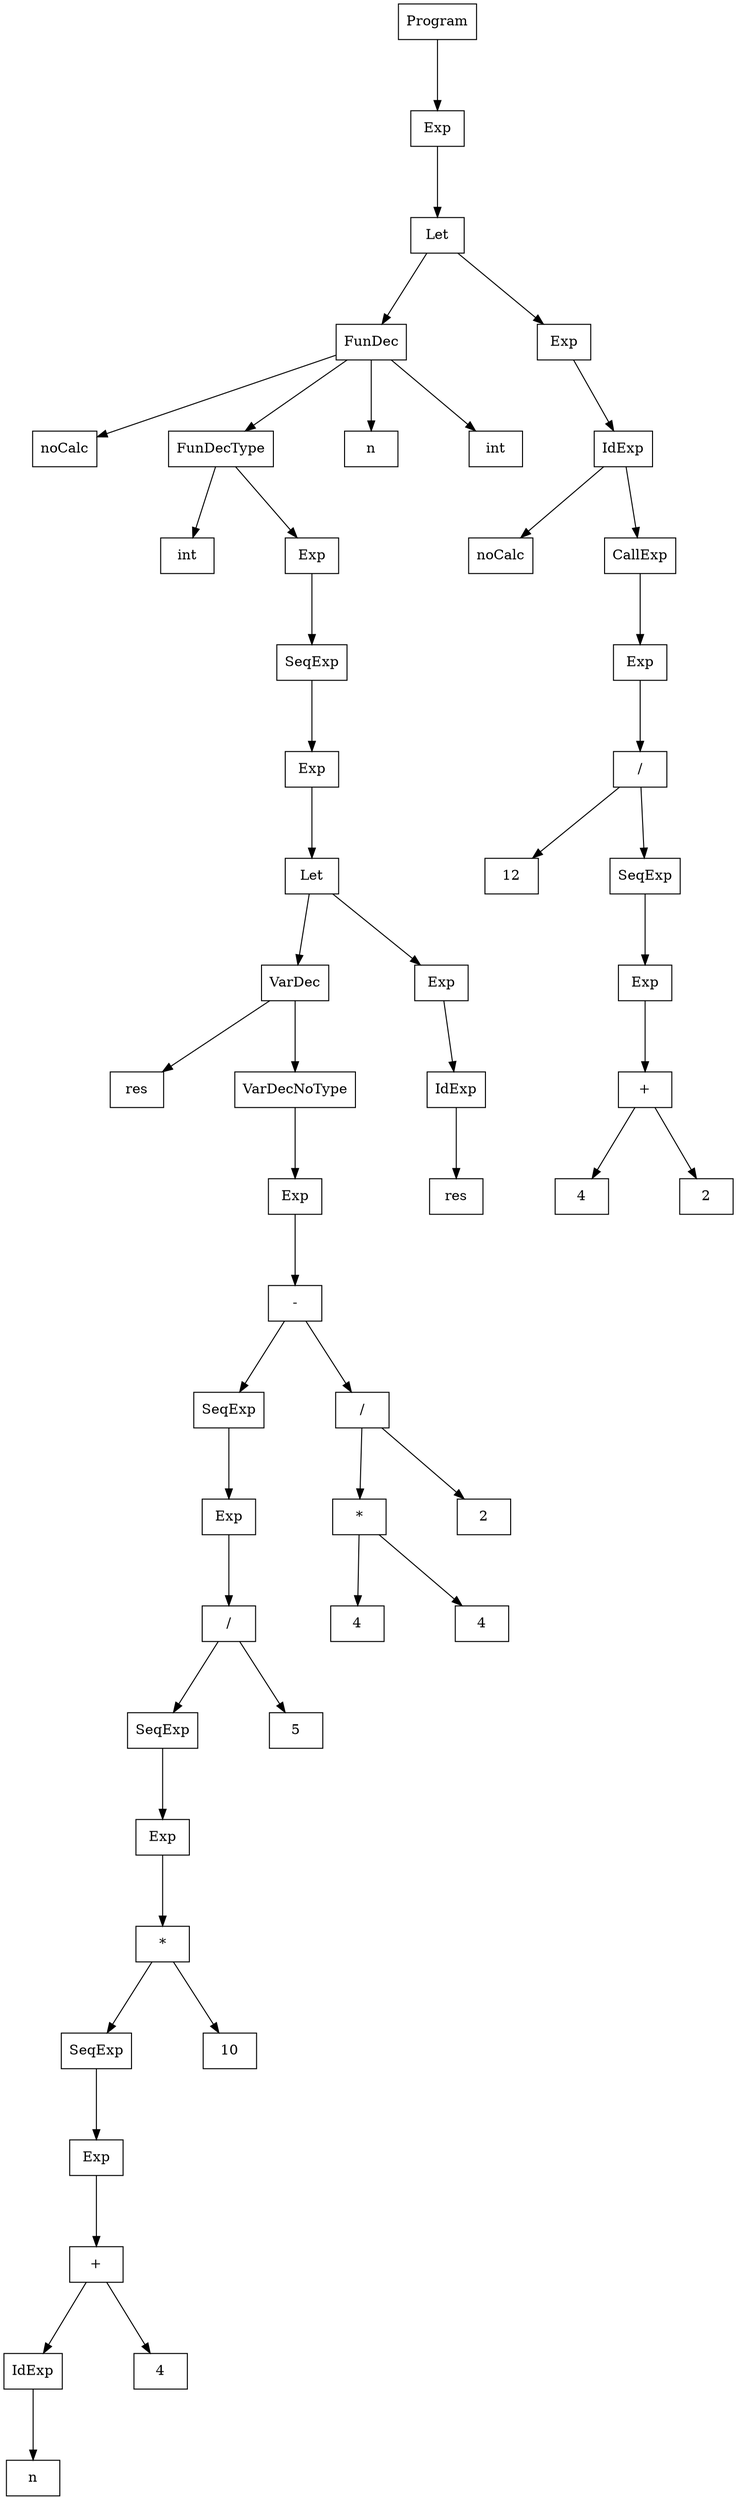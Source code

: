 digraph "ast"{

	nodesep=1;
	ranksep=1;

	N2 [label="Let", shape="box"];
	N3 [label="FunDec", shape="box"];
	N4 [label="noCalc", shape="box"];
	N5 [label="FunDecType", shape="box"];
	N6 [label="int", shape="box"];
	N8 [label="SeqExp", shape="box"];
	N10 [label="Let", shape="box"];
	N11 [label="VarDec", shape="box"];
	N12 [label="res", shape="box"];
	N13 [label="VarDecNoType", shape="box"];
	N15 [label="-", shape="box"];
	N16 [label="SeqExp", shape="box"];
	N18 [label="/", shape="box"];
	N19 [label="SeqExp", shape="box"];
	N21 [label="*", shape="box"];
	N22 [label="SeqExp", shape="box"];
	N24 [label="+", shape="box"];
	N25 [label="IdExp", shape="box"];
	N26 [label="n", shape="box"];
	N27 [label="4", shape="box"];
	N23 [label="Exp", shape="box"];
	N28 [label="10", shape="box"];
	N20 [label="Exp", shape="box"];
	N29 [label="5", shape="box"];
	N17 [label="Exp", shape="box"];
	N30 [label="/", shape="box"];
	N31 [label="*", shape="box"];
	N32 [label="4", shape="box"];
	N33 [label="4", shape="box"];
	N34 [label="2", shape="box"];
	N14 [label="Exp", shape="box"];
	N36 [label="IdExp", shape="box"];
	N37 [label="res", shape="box"];
	N35 [label="Exp", shape="box"];
	N9 [label="Exp", shape="box"];
	N7 [label="Exp", shape="box"];
	N38 [label="n", shape="box"];
	N39 [label="int", shape="box"];
	N41 [label="IdExp", shape="box"];
	N42 [label="noCalc", shape="box"];
	N43 [label="CallExp", shape="box"];
	N45 [label="/", shape="box"];
	N46 [label="12", shape="box"];
	N47 [label="SeqExp", shape="box"];
	N49 [label="+", shape="box"];
	N50 [label="4", shape="box"];
	N51 [label="2", shape="box"];
	N48 [label="Exp", shape="box"];
	N44 [label="Exp", shape="box"];
	N40 [label="Exp", shape="box"];
	N1 [label="Exp", shape="box"];
	N0 [label="Program", shape="box"];

	N25 -> N26; 
	N24 -> N25; 
	N24 -> N27; 
	N23 -> N24; 
	N22 -> N23; 
	N21 -> N22; 
	N21 -> N28; 
	N20 -> N21; 
	N19 -> N20; 
	N18 -> N19; 
	N18 -> N29; 
	N17 -> N18; 
	N16 -> N17; 
	N31 -> N32; 
	N31 -> N33; 
	N30 -> N31; 
	N30 -> N34; 
	N15 -> N16; 
	N15 -> N30; 
	N14 -> N15; 
	N13 -> N14; 
	N11 -> N12; 
	N11 -> N13; 
	N10 -> N11; 
	N36 -> N37; 
	N35 -> N36; 
	N10 -> N35; 
	N9 -> N10; 
	N8 -> N9; 
	N7 -> N8; 
	N5 -> N6; 
	N5 -> N7; 
	N3 -> N4; 
	N3 -> N5; 
	N3 -> N38; 
	N3 -> N39; 
	N2 -> N3; 
	N41 -> N42; 
	N49 -> N50; 
	N49 -> N51; 
	N48 -> N49; 
	N47 -> N48; 
	N45 -> N46; 
	N45 -> N47; 
	N44 -> N45; 
	N43 -> N44; 
	N41 -> N43; 
	N40 -> N41; 
	N2 -> N40; 
	N1 -> N2; 
	N0 -> N1; 
}